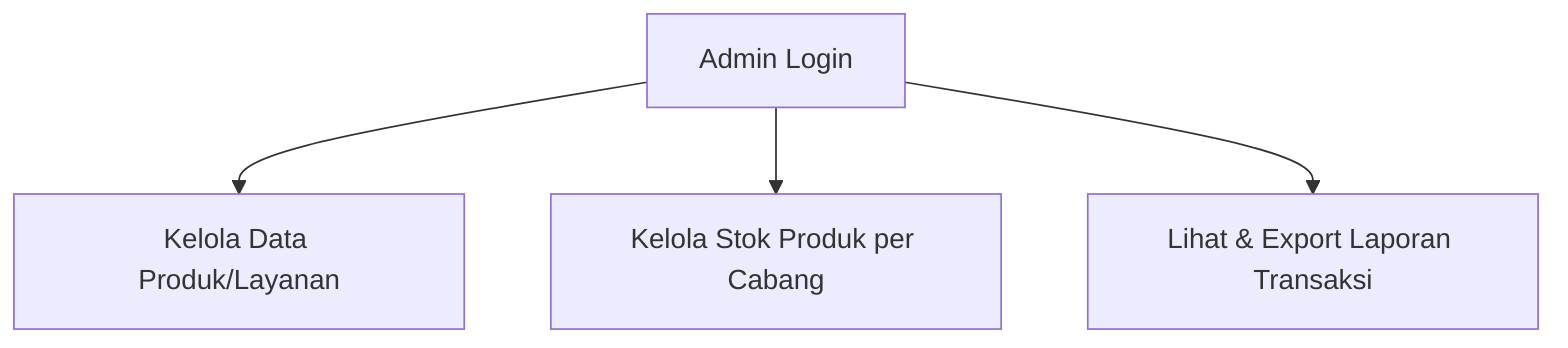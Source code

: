flowchart TD
  A[Admin Login] --> B[Kelola Data Produk/Layanan]
  A --> C[Kelola Stok Produk per Cabang]
  A --> D[Lihat & Export Laporan Transaksi]